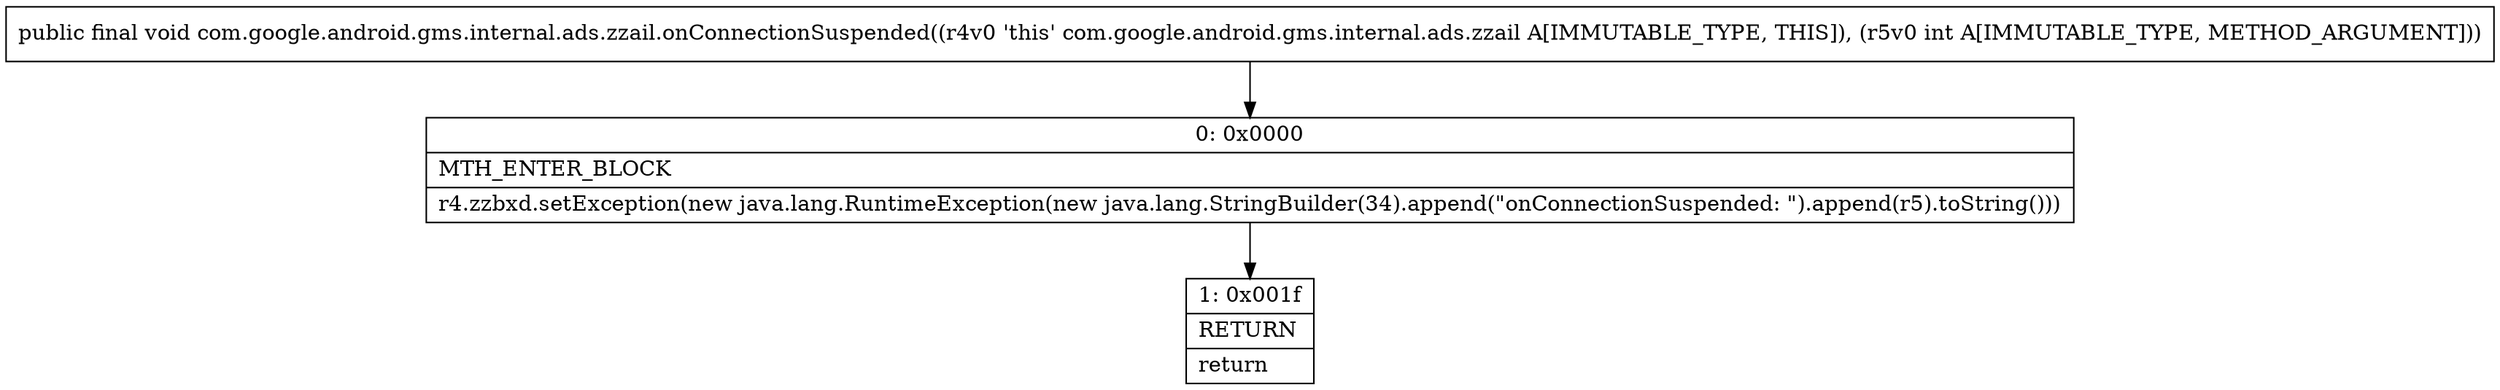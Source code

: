 digraph "CFG forcom.google.android.gms.internal.ads.zzail.onConnectionSuspended(I)V" {
Node_0 [shape=record,label="{0\:\ 0x0000|MTH_ENTER_BLOCK\l|r4.zzbxd.setException(new java.lang.RuntimeException(new java.lang.StringBuilder(34).append(\"onConnectionSuspended: \").append(r5).toString()))\l}"];
Node_1 [shape=record,label="{1\:\ 0x001f|RETURN\l|return\l}"];
MethodNode[shape=record,label="{public final void com.google.android.gms.internal.ads.zzail.onConnectionSuspended((r4v0 'this' com.google.android.gms.internal.ads.zzail A[IMMUTABLE_TYPE, THIS]), (r5v0 int A[IMMUTABLE_TYPE, METHOD_ARGUMENT])) }"];
MethodNode -> Node_0;
Node_0 -> Node_1;
}

